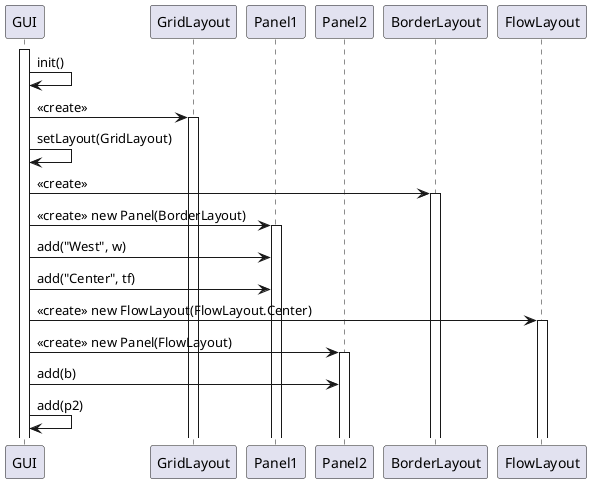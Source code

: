 @startuml
participant GUI
participant GridLayout
participant Panel1
participant Panel2
participant BorderLayout
participant FlowLayout

activate GUI
GUI -> GUI: init()
GUI -> GridLayout: <<create>>
activate GridLayout
GUI -> GUI: setLayout(GridLayout)
GUI -> BorderLayout: <<create>>
activate BorderLayout
GUI -> Panel1: <<create>> new Panel(BorderLayout)
activate Panel1
GUI -> Panel1: add("West", w)
GUI -> Panel1: add("Center", tf)
GUI -> FlowLayout: <<create>> new FlowLayout(FlowLayout.Center)
activate FlowLayout
GUI -> Panel2: <<create>> new Panel(FlowLayout)
activate Panel2
GUI -> Panel2: add(b)
GUI -> GUI: add(p2)
@enduml